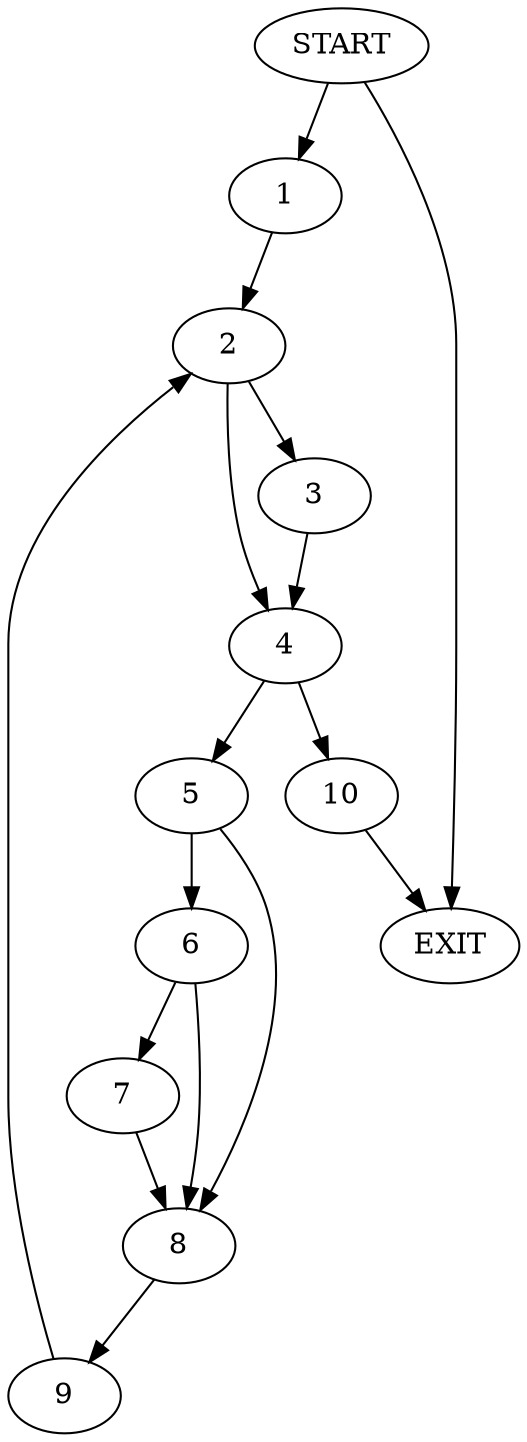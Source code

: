digraph { 
0 [label="START"];
1;
2;
3;
4;
5;
6;
7;
8;
9;
10;
11[label="EXIT"];
0 -> 11;
0 -> 1;
1 -> 2;
2 -> 3;
2 -> 4;
3 -> 4;
4 -> 5;
4 -> 10;
5 -> 6;
5 -> 8;
6 -> 7;
6 -> 8;
7 -> 8;
8 -> 9;
9 -> 2;
10 -> 11;
}